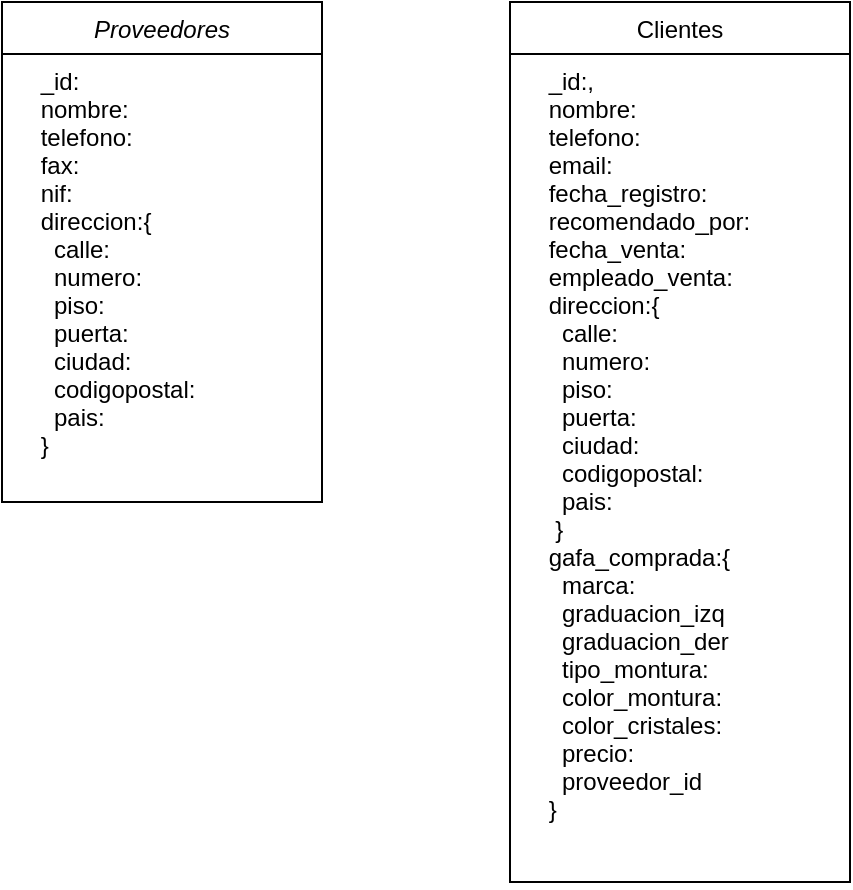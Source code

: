 <mxfile version="16.5.6" type="device"><diagram id="C5RBs43oDa-KdzZeNtuy" name="Page-1"><mxGraphModel dx="1038" dy="539" grid="1" gridSize="10" guides="1" tooltips="1" connect="1" arrows="1" fold="1" page="1" pageScale="1" pageWidth="827" pageHeight="1169" math="0" shadow="0"><root><mxCell id="WIyWlLk6GJQsqaUBKTNV-0"/><mxCell id="WIyWlLk6GJQsqaUBKTNV-1" parent="WIyWlLk6GJQsqaUBKTNV-0"/><mxCell id="zkfFHV4jXpPFQw0GAbJ--0" value="Proveedores" style="swimlane;fontStyle=2;align=center;verticalAlign=top;childLayout=stackLayout;horizontal=1;startSize=26;horizontalStack=0;resizeParent=1;resizeLast=0;collapsible=1;marginBottom=0;rounded=0;shadow=0;strokeWidth=1;" parent="WIyWlLk6GJQsqaUBKTNV-1" vertex="1"><mxGeometry x="160" y="180" width="160" height="250" as="geometry"><mxRectangle x="230" y="140" width="160" height="26" as="alternateBounds"/></mxGeometry></mxCell><mxCell id="zkfFHV4jXpPFQw0GAbJ--1" value="    _id:    &#10;    nombre: &#10;    telefono: &#10;    fax:&#10;    nif: &#10;    direccion:{&#10;      calle: &#10;      numero: &#10;      piso:&#10;      puerta:&#10;      ciudad: &#10;      codigopostal: &#10;      pais: &#10;    }&#10;    &#10;&#10;" style="text;align=left;verticalAlign=top;spacingLeft=4;spacingRight=4;overflow=hidden;rotatable=0;points=[[0,0.5],[1,0.5]];portConstraint=eastwest;" parent="zkfFHV4jXpPFQw0GAbJ--0" vertex="1"><mxGeometry y="26" width="160" height="214" as="geometry"/></mxCell><mxCell id="zkfFHV4jXpPFQw0GAbJ--6" value="Clientes" style="swimlane;fontStyle=0;align=center;verticalAlign=top;childLayout=stackLayout;horizontal=1;startSize=26;horizontalStack=0;resizeParent=1;resizeLast=0;collapsible=1;marginBottom=0;rounded=0;shadow=0;strokeWidth=1;" parent="WIyWlLk6GJQsqaUBKTNV-1" vertex="1"><mxGeometry x="414" y="180" width="170" height="440" as="geometry"><mxRectangle x="130" y="380" width="160" height="26" as="alternateBounds"/></mxGeometry></mxCell><mxCell id="zkfFHV4jXpPFQw0GAbJ--7" value="    _id:,&#10;    nombre: &#10;    telefono: &#10;    email: &#10;    fecha_registro: &#10;    recomendado_por: &#10;    fecha_venta: &#10;    empleado_venta: &#10;    direccion:{&#10;      calle: &#10;      numero:&#10;      piso: &#10;      puerta: &#10;      ciudad: &#10;      codigopostal: &#10;      pais:&#10;     }&#10;    gafa_comprada:{&#10;      marca: &#10;      graduacion_izq&#10;      graduacion_der&#10;      tipo_montura: &#10;      color_montura:&#10;      color_cristales:&#10;      precio:&#10;      proveedor_id&#10;    }&#10;" style="text;align=left;verticalAlign=top;spacingLeft=4;spacingRight=4;overflow=hidden;rotatable=0;points=[[0,0.5],[1,0.5]];portConstraint=eastwest;" parent="zkfFHV4jXpPFQw0GAbJ--6" vertex="1"><mxGeometry y="26" width="170" height="414" as="geometry"/></mxCell></root></mxGraphModel></diagram></mxfile>